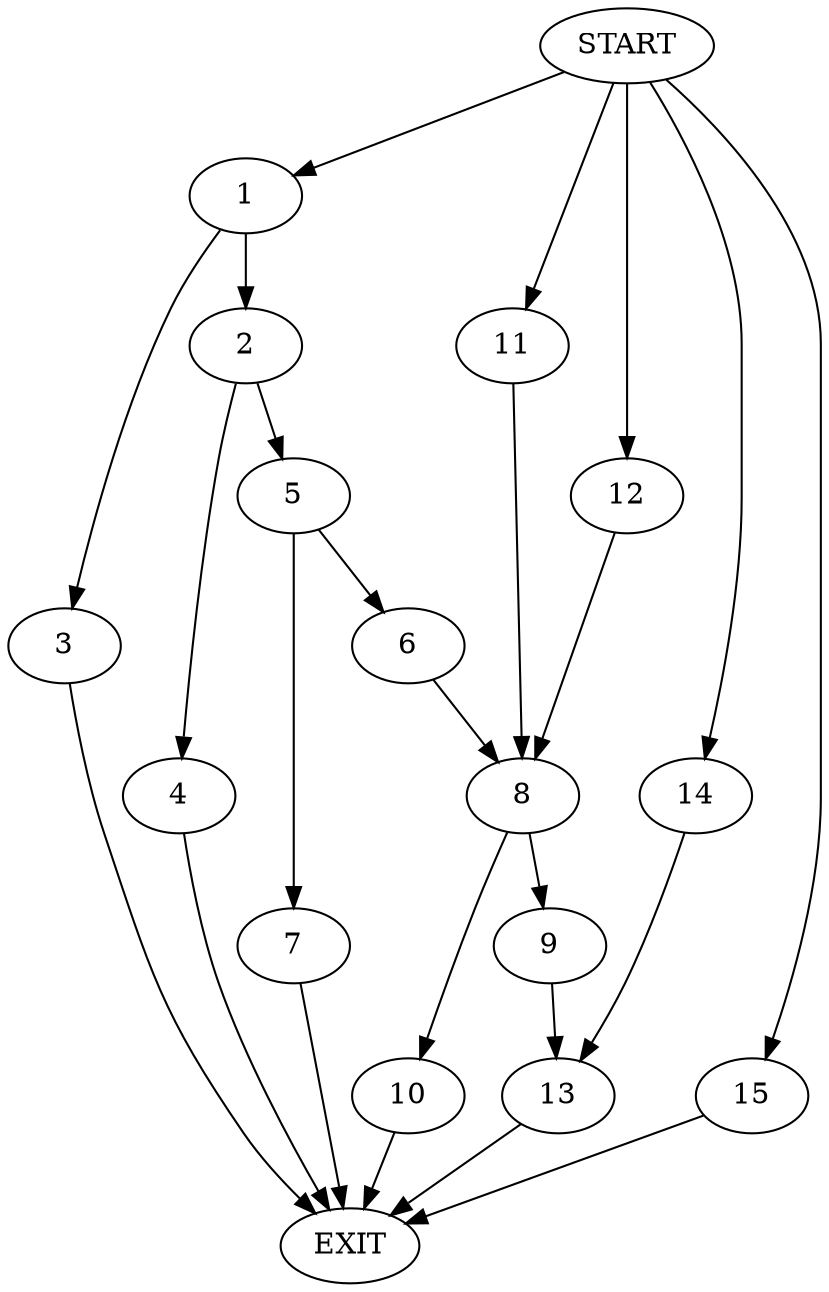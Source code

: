 digraph {
0 [label="START"]
16 [label="EXIT"]
0 -> 1
1 -> 2
1 -> 3
3 -> 16
2 -> 4
2 -> 5
4 -> 16
5 -> 6
5 -> 7
7 -> 16
6 -> 8
8 -> 9
8 -> 10
0 -> 11
11 -> 8
0 -> 12
12 -> 8
10 -> 16
9 -> 13
13 -> 16
0 -> 14
14 -> 13
0 -> 15
15 -> 16
}
